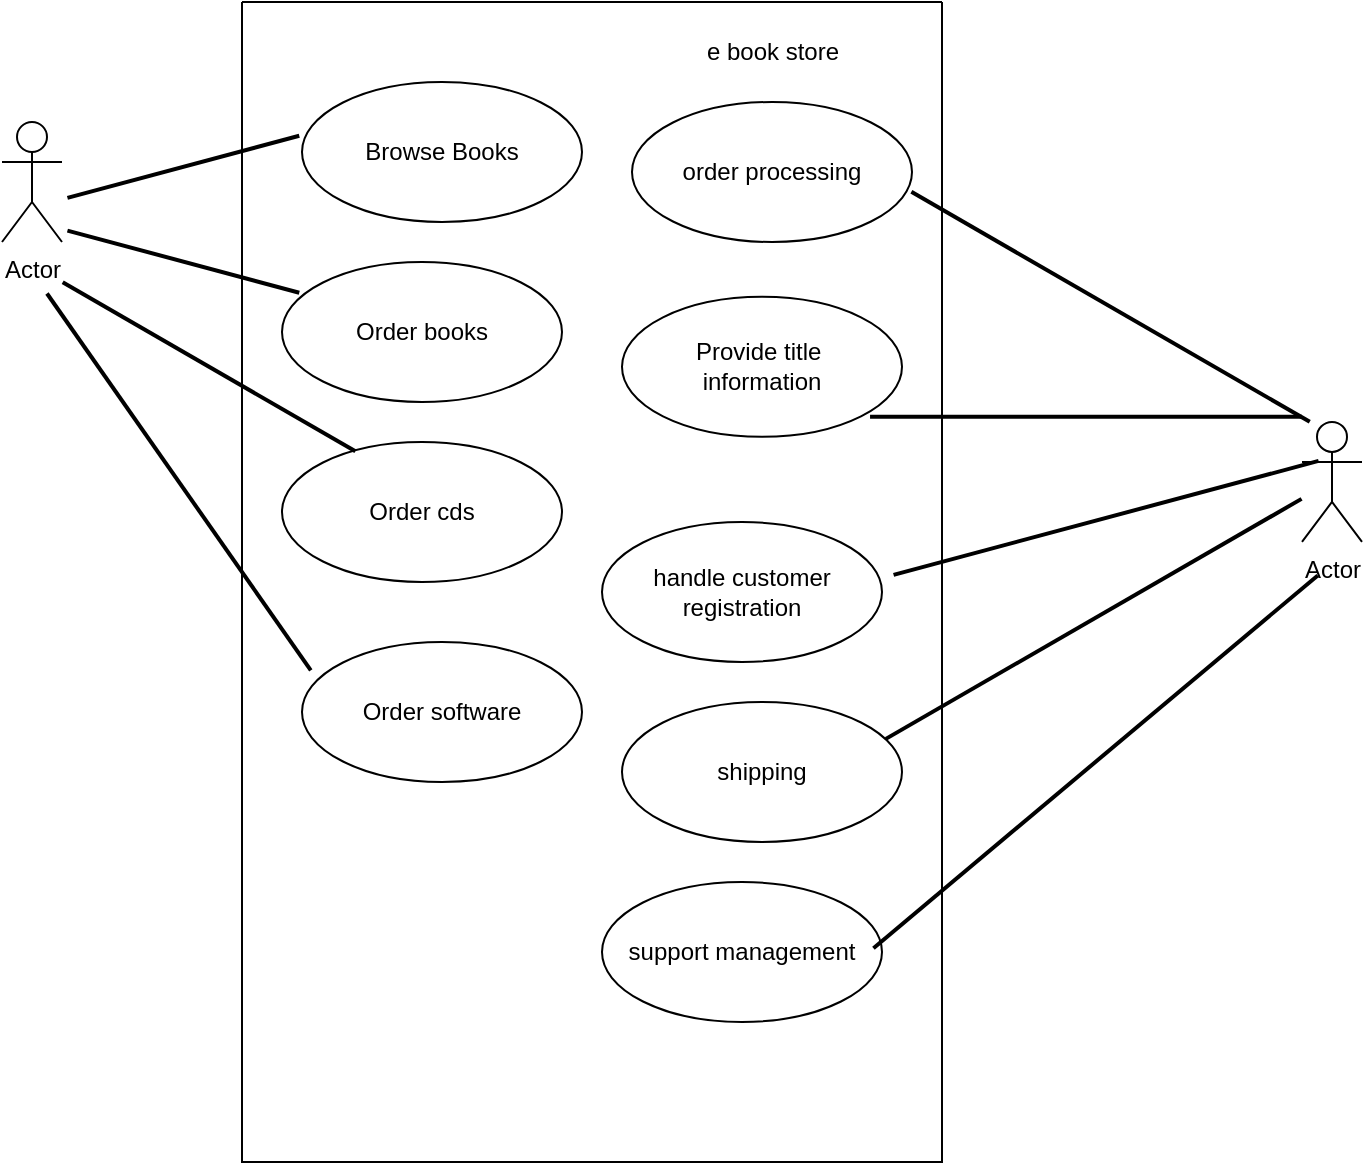 <mxfile version="24.7.17">
  <diagram name="Page-1" id="Z83zEJ15DWKZfaFEz4YE">
    <mxGraphModel dx="1434" dy="688" grid="1" gridSize="10" guides="1" tooltips="1" connect="1" arrows="1" fold="1" page="1" pageScale="1" pageWidth="850" pageHeight="1100" math="0" shadow="0">
      <root>
        <mxCell id="0" />
        <mxCell id="1" parent="0" />
        <mxCell id="K0d8BCokQG8zKTT9BX28-1" value="Actor" style="shape=umlActor;verticalLabelPosition=bottom;verticalAlign=top;html=1;" parent="1" vertex="1">
          <mxGeometry x="90" y="100" width="30" height="60" as="geometry" />
        </mxCell>
        <mxCell id="K0d8BCokQG8zKTT9BX28-2" value="Actor" style="shape=umlActor;verticalLabelPosition=bottom;verticalAlign=top;html=1;" parent="1" vertex="1">
          <mxGeometry x="740" y="249.95" width="30" height="60" as="geometry" />
        </mxCell>
        <mxCell id="K0d8BCokQG8zKTT9BX28-5" value="Browse Books" style="ellipse;whiteSpace=wrap;html=1;" parent="1" vertex="1">
          <mxGeometry x="240" y="80" width="140" height="70" as="geometry" />
        </mxCell>
        <mxCell id="K0d8BCokQG8zKTT9BX28-6" value="Provide title&amp;nbsp;&lt;div&gt;information&lt;/div&gt;" style="ellipse;whiteSpace=wrap;html=1;" parent="1" vertex="1">
          <mxGeometry x="400" y="187.41" width="140" height="70" as="geometry" />
        </mxCell>
        <mxCell id="K0d8BCokQG8zKTT9BX28-7" value="Order books" style="ellipse;whiteSpace=wrap;html=1;" parent="1" vertex="1">
          <mxGeometry x="230" y="170" width="140" height="70" as="geometry" />
        </mxCell>
        <mxCell id="K0d8BCokQG8zKTT9BX28-8" value="Order software" style="ellipse;whiteSpace=wrap;html=1;" parent="1" vertex="1">
          <mxGeometry x="240" y="360" width="140" height="70" as="geometry" />
        </mxCell>
        <mxCell id="K0d8BCokQG8zKTT9BX28-9" value="handle customer&lt;div&gt;registration&lt;/div&gt;" style="ellipse;whiteSpace=wrap;html=1;" parent="1" vertex="1">
          <mxGeometry x="390" y="300" width="140" height="70" as="geometry" />
        </mxCell>
        <mxCell id="K0d8BCokQG8zKTT9BX28-11" value="Order cds" style="ellipse;whiteSpace=wrap;html=1;" parent="1" vertex="1">
          <mxGeometry x="230" y="260" width="140" height="70" as="geometry" />
        </mxCell>
        <mxCell id="K0d8BCokQG8zKTT9BX28-17" value="" style="line;strokeWidth=2;html=1;rotation=15;" parent="1" vertex="1">
          <mxGeometry x="120.68" y="164.82" width="120" height="10" as="geometry" />
        </mxCell>
        <mxCell id="K0d8BCokQG8zKTT9BX28-18" value="" style="line;strokeWidth=2;html=1;rotation=55;" parent="1" vertex="1">
          <mxGeometry x="63.45" y="274.95" width="230" height="10" as="geometry" />
        </mxCell>
        <mxCell id="K0d8BCokQG8zKTT9BX28-21" value="" style="line;strokeWidth=2;html=1;rotation=30;" parent="1" vertex="1">
          <mxGeometry x="109.03" y="217.41" width="168.98" height="10" as="geometry" />
        </mxCell>
        <mxCell id="K0d8BCokQG8zKTT9BX28-22" value="" style="line;strokeWidth=2;html=1;rotation=-15;" parent="1" vertex="1">
          <mxGeometry x="120.68" y="100" width="120" height="44.82" as="geometry" />
        </mxCell>
        <mxCell id="K0d8BCokQG8zKTT9BX28-26" value="" style="line;strokeWidth=2;html=1;rotation=-15;" parent="1" vertex="1">
          <mxGeometry x="532.04" y="275.53" width="220" height="44.82" as="geometry" />
        </mxCell>
        <mxCell id="K0d8BCokQG8zKTT9BX28-27" value="" style="line;strokeWidth=2;html=1;rotation=30;" parent="1" vertex="1">
          <mxGeometry x="529.28" y="170" width="230" height="44.82" as="geometry" />
        </mxCell>
        <mxCell id="SreuC9zSYin8scsG8nIH-1" value="" style="swimlane;startSize=0;" parent="1" vertex="1">
          <mxGeometry x="210" y="40" width="350" height="580" as="geometry" />
        </mxCell>
        <mxCell id="SreuC9zSYin8scsG8nIH-2" value="e book store" style="text;html=1;align=center;verticalAlign=middle;resizable=0;points=[];autosize=1;strokeColor=none;fillColor=none;" parent="SreuC9zSYin8scsG8nIH-1" vertex="1">
          <mxGeometry x="220" y="10" width="90" height="30" as="geometry" />
        </mxCell>
        <mxCell id="14DAYMR0LbOcj73CHX3o-1" value="order processing" style="ellipse;whiteSpace=wrap;html=1;" parent="SreuC9zSYin8scsG8nIH-1" vertex="1">
          <mxGeometry x="195" y="50" width="140" height="70" as="geometry" />
        </mxCell>
        <mxCell id="14DAYMR0LbOcj73CHX3o-2" value="shipping" style="ellipse;whiteSpace=wrap;html=1;" parent="SreuC9zSYin8scsG8nIH-1" vertex="1">
          <mxGeometry x="190" y="350" width="140" height="70" as="geometry" />
        </mxCell>
        <mxCell id="14DAYMR0LbOcj73CHX3o-3" value="support management" style="ellipse;whiteSpace=wrap;html=1;" parent="SreuC9zSYin8scsG8nIH-1" vertex="1">
          <mxGeometry x="180" y="440" width="140" height="70" as="geometry" />
        </mxCell>
        <mxCell id="14DAYMR0LbOcj73CHX3o-4" value="" style="line;strokeWidth=2;html=1;rotation=-40;" parent="1" vertex="1">
          <mxGeometry x="491.81" y="397.5" width="290" height="44.82" as="geometry" />
        </mxCell>
        <mxCell id="14DAYMR0LbOcj73CHX3o-5" value="" style="line;strokeWidth=2;html=1;rotation=-30;" parent="1" vertex="1">
          <mxGeometry x="515.85" y="326.02" width="240" height="44.82" as="geometry" />
        </mxCell>
        <mxCell id="14DAYMR0LbOcj73CHX3o-6" value="" style="line;strokeWidth=2;html=1;rotation=0;" parent="1" vertex="1">
          <mxGeometry x="524.02" y="225" width="215.98" height="44.82" as="geometry" />
        </mxCell>
      </root>
    </mxGraphModel>
  </diagram>
</mxfile>
